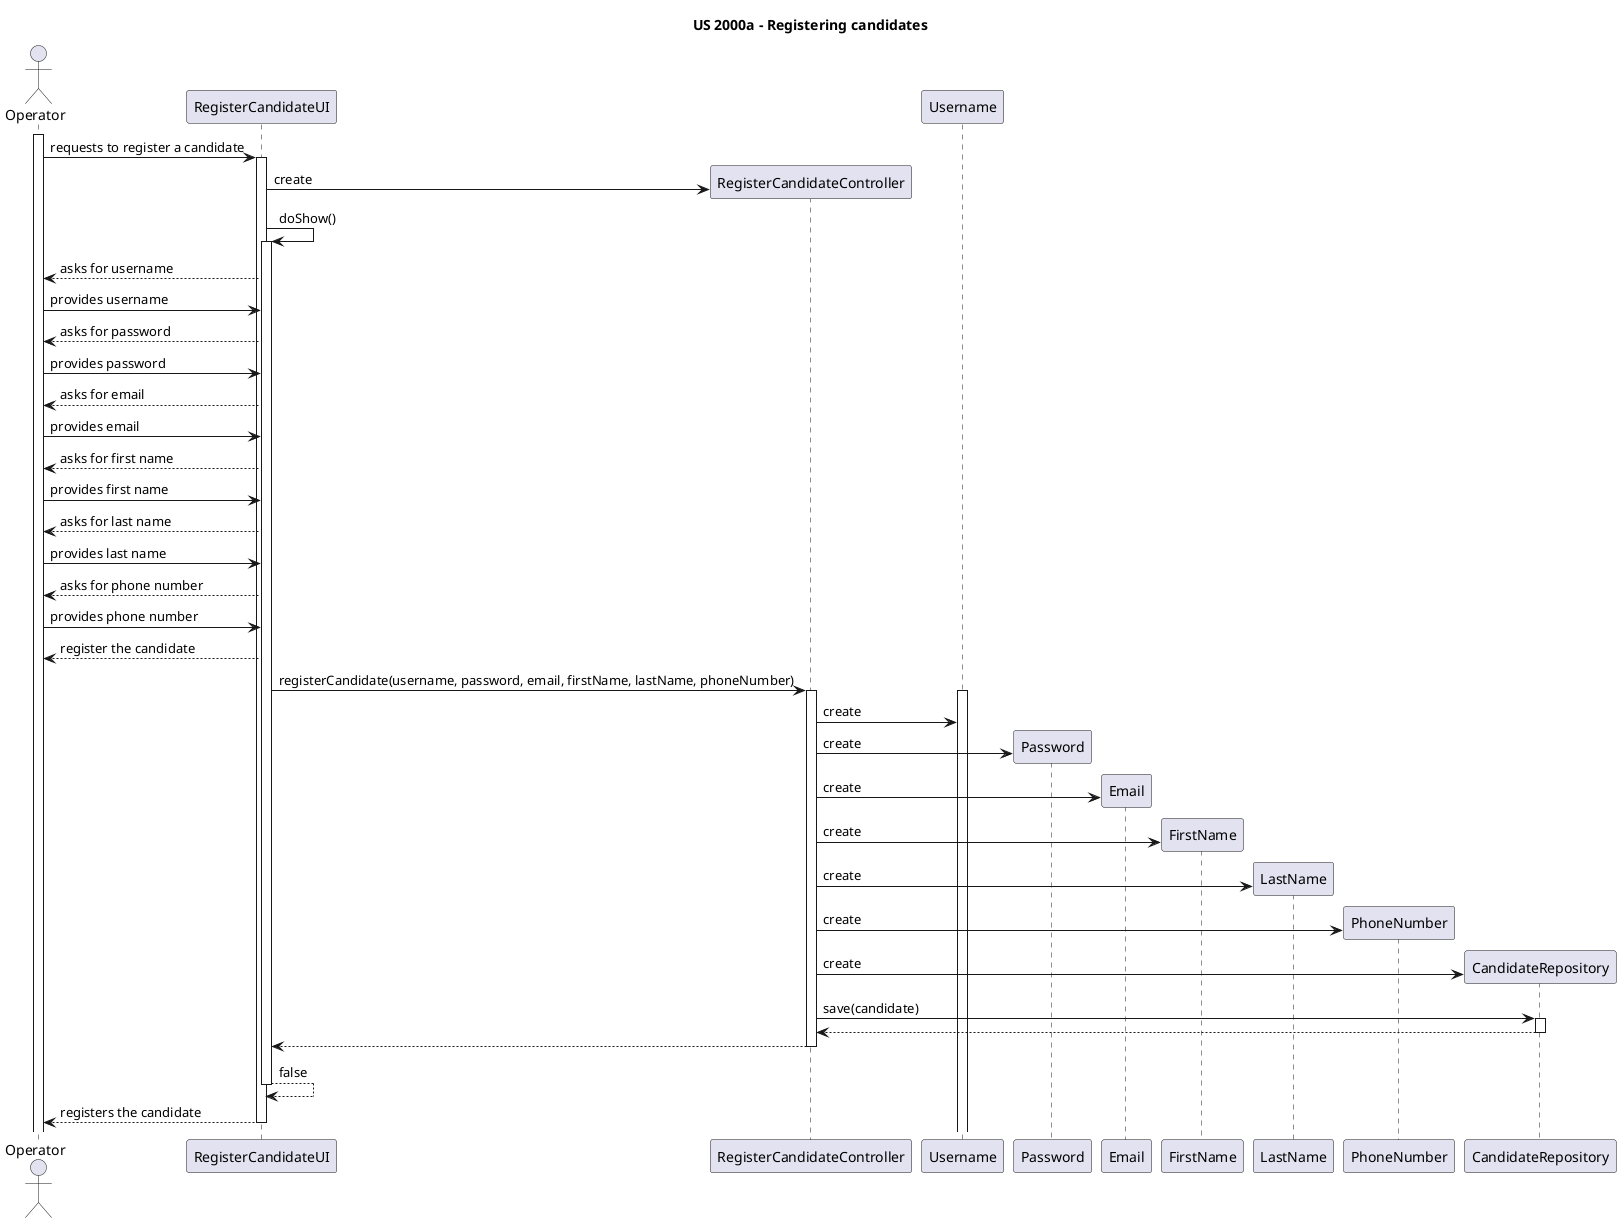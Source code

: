 @startuml

actor Operator as Actor
participant RegisterCandidateUI as UI 
participant RegisterCandidateController as CTRLR 
participant Username 
participant Password 
participant Email
participant FirstName 
participant LastName 
participant PhoneNumber
participant CandidateRepository as Repository

title US 2000a - Registering candidates 

activate Actor

Actor -> UI : requests to register a candidate

activate UI

Create CTRLR

UI -> CTRLR : create

UI -> UI : doShow()

activate UI

UI --> Actor : asks for username

Actor -> UI : provides username

UI --> Actor : asks for password

Actor -> UI : provides password

UI --> Actor : asks for email

Actor -> UI : provides email

UI --> Actor : asks for first name

Actor -> UI : provides first name

UI --> Actor : asks for last name

Actor -> UI : provides last name

UI --> Actor : asks for phone number

Actor -> UI : provides phone number

UI --> Actor : register the candidate

UI -> CTRLR : registerCandidate(username, password, email, firstName, lastName, phoneNumber)


activate CTRLR

activate Username

CTRLR -> Username : create

create Password

CTRLR -> Password : create

create Email

CTRLR -> Email : create

create FirstName

CTRLR -> FirstName : create

create LastName

CTRLR -> LastName : create

create PhoneNumber

CTRLR -> PhoneNumber : create

create Repository

CTRLR -> Repository : create

CTRLR -> Repository : save(candidate)

activate Repository

Repository --> CTRLR

deactivate Repository

CTRLR --> UI

deactivate CTRLR

UI --> UI : false

deactivate UI

UI --> Actor : registers the candidate

deactivate UI


























@enduml